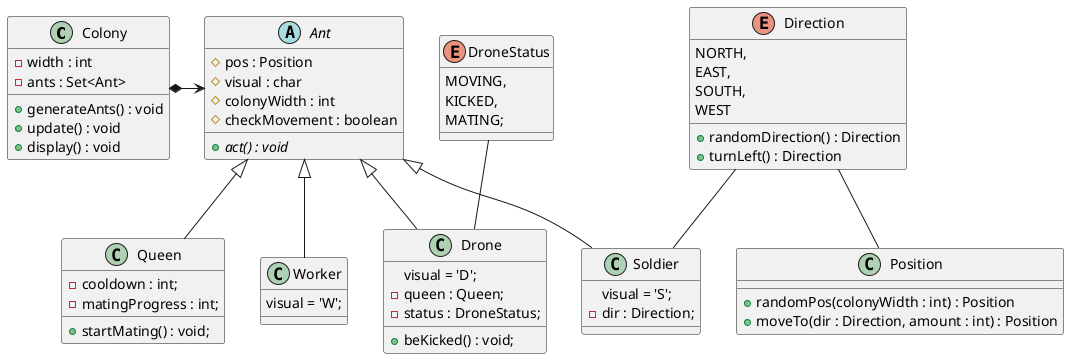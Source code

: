 @startuml
class Colony {
    - width : int
    - ants : Set<Ant>
    + generateAnts() : void
    + update() : void
    + display() : void
}

enum Direction {
    NORTH,
    EAST,
    SOUTH,
    WEST
    + randomDirection() : Direction
    + turnLeft() : Direction
}

class Position {
    + randomPos(colonyWidth : int) : Position
    + moveTo(dir : Direction, amount : int) : Position
}

abstract class Ant {
    # pos : Position
    # visual : char
    # colonyWidth : int
    + {abstract} act() : void
    # checkMovement : boolean
}

class Worker extends Ant {
    visual = 'W';
}

class Soldier extends Ant {
    visual = 'S';
    - dir : Direction;
}

class Drone extends Ant {
    visual = 'D';
    - queen : Queen;
    - status : DroneStatus;
    + beKicked() : void;
}

enum DroneStatus {
    MOVING,
    KICKED,
    MATING;
}

class Queen extends Ant {
    - cooldown : int;
    - matingProgress : int;
    + startMating() : void;
}

Direction -- Position
Direction -- Soldier
DroneStatus -- Drone
Colony *-> Ant
@enduml